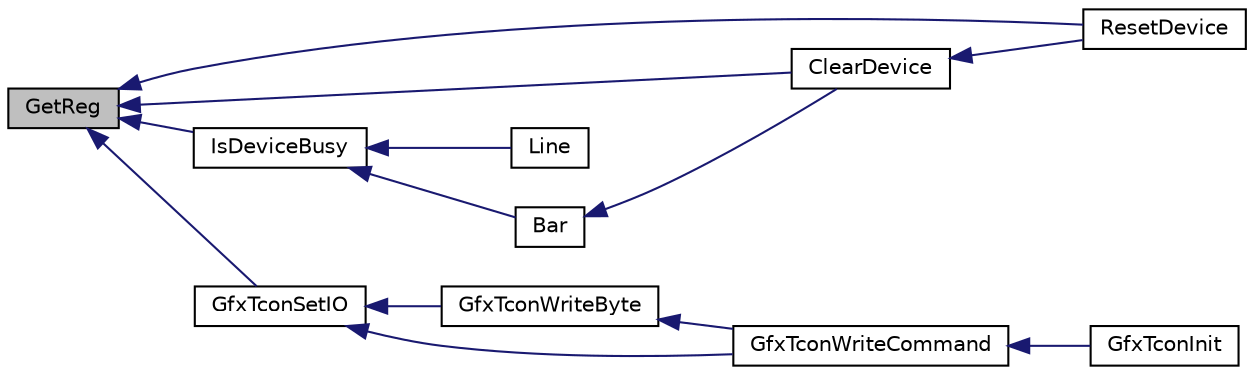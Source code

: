 digraph "GetReg"
{
  edge [fontname="Helvetica",fontsize="10",labelfontname="Helvetica",labelfontsize="10"];
  node [fontname="Helvetica",fontsize="10",shape=record];
  rankdir="LR";
  Node1 [label="GetReg",height=0.2,width=0.4,color="black", fillcolor="grey75", style="filled", fontcolor="black"];
  Node1 -> Node2 [dir="back",color="midnightblue",fontsize="10",style="solid",fontname="Helvetica"];
  Node2 [label="ResetDevice",height=0.2,width=0.4,color="black", fillcolor="white", style="filled",URL="$_s_s_d1926_8c.html#a6d4d054030dc1ccdc7b875d4877ec9b7"];
  Node1 -> Node3 [dir="back",color="midnightblue",fontsize="10",style="solid",fontname="Helvetica"];
  Node3 [label="ClearDevice",height=0.2,width=0.4,color="black", fillcolor="white", style="filled",URL="$_s_s_d1926_8c.html#ad3bd4e6feedcc976607bec82ac8368c2"];
  Node3 -> Node2 [dir="back",color="midnightblue",fontsize="10",style="solid",fontname="Helvetica"];
  Node1 -> Node4 [dir="back",color="midnightblue",fontsize="10",style="solid",fontname="Helvetica"];
  Node4 [label="IsDeviceBusy",height=0.2,width=0.4,color="black", fillcolor="white", style="filled",URL="$_s_s_d1926_8c.html#a0ff44afc8539dc2bfe7acc1fce987b5a"];
  Node4 -> Node5 [dir="back",color="midnightblue",fontsize="10",style="solid",fontname="Helvetica"];
  Node5 [label="Line",height=0.2,width=0.4,color="black", fillcolor="white", style="filled",URL="$_s_s_d1926_8c.html#a757459f00bbfbd7d5721ab8373eab37e"];
  Node4 -> Node6 [dir="back",color="midnightblue",fontsize="10",style="solid",fontname="Helvetica"];
  Node6 [label="Bar",height=0.2,width=0.4,color="black", fillcolor="white", style="filled",URL="$_s_s_d1926_8c.html#a1127c70a0c39d3340abc25a4bd159c90"];
  Node6 -> Node3 [dir="back",color="midnightblue",fontsize="10",style="solid",fontname="Helvetica"];
  Node1 -> Node7 [dir="back",color="midnightblue",fontsize="10",style="solid",fontname="Helvetica"];
  Node7 [label="GfxTconSetIO",height=0.2,width=0.4,color="black", fillcolor="white", style="filled",URL="$_t_c_o_n___s_s_d1289_8c.html#a5920bc0252f9cb0e81a5454afa2f2362"];
  Node7 -> Node8 [dir="back",color="midnightblue",fontsize="10",style="solid",fontname="Helvetica"];
  Node8 [label="GfxTconWriteByte",height=0.2,width=0.4,color="black", fillcolor="white", style="filled",URL="$_t_c_o_n___s_s_d1289_8c.html#adb9c7d7e409bc87e686e7a63a779a46b"];
  Node8 -> Node9 [dir="back",color="midnightblue",fontsize="10",style="solid",fontname="Helvetica"];
  Node9 [label="GfxTconWriteCommand",height=0.2,width=0.4,color="black", fillcolor="white", style="filled",URL="$_t_c_o_n___s_s_d1289_8c.html#a677df9eb40a564306c738029552e715f"];
  Node9 -> Node10 [dir="back",color="midnightblue",fontsize="10",style="solid",fontname="Helvetica"];
  Node10 [label="GfxTconInit",height=0.2,width=0.4,color="black", fillcolor="white", style="filled",URL="$_t_c_o_n___s_s_d1289_8c.html#a55594178ce3956440d903de8c2c7d519"];
  Node7 -> Node9 [dir="back",color="midnightblue",fontsize="10",style="solid",fontname="Helvetica"];
}
